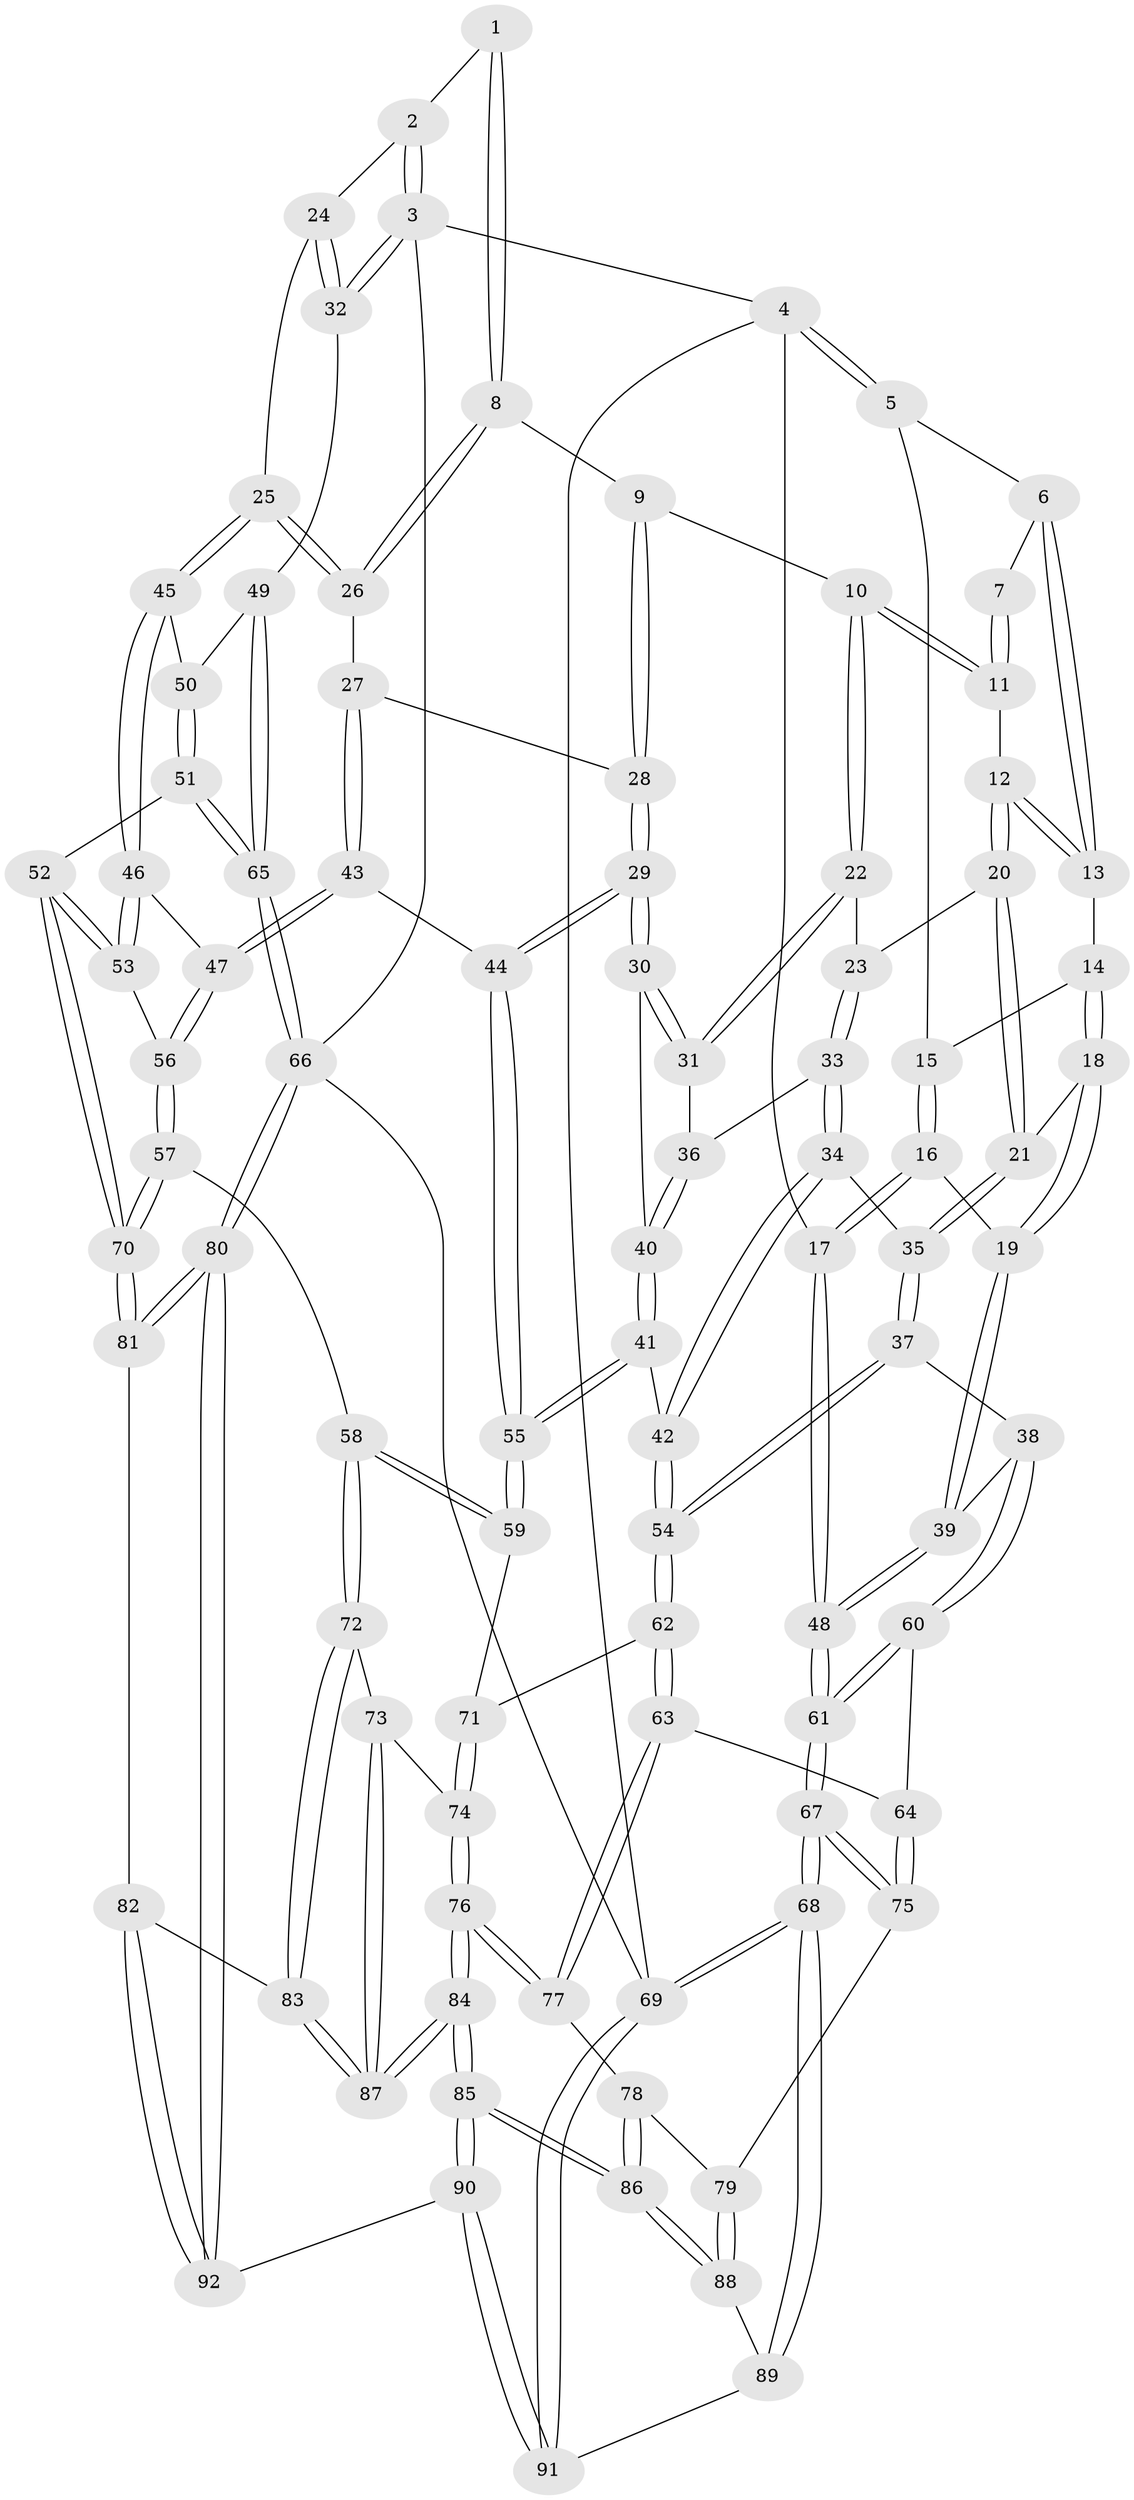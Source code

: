 // Generated by graph-tools (version 1.1) at 2025/03/03/09/25 03:03:14]
// undirected, 92 vertices, 227 edges
graph export_dot {
graph [start="1"]
  node [color=gray90,style=filled];
  1 [pos="+0.7647889628092127+0"];
  2 [pos="+1+0"];
  3 [pos="+1+0"];
  4 [pos="+0+0"];
  5 [pos="+0+0"];
  6 [pos="+0.19746375484556844+0"];
  7 [pos="+0.4521775979989354+0"];
  8 [pos="+0.6754915593125296+0.1408197154221989"];
  9 [pos="+0.5357375927713242+0.1460453700988469"];
  10 [pos="+0.5237421214581387+0.1448689353252014"];
  11 [pos="+0.48317642356045504+0.08485426214449347"];
  12 [pos="+0.2987492510138226+0.11641117353178865"];
  13 [pos="+0.2838540524137874+0.09676021306683112"];
  14 [pos="+0.15758015605103792+0.13264195369922457"];
  15 [pos="+0.11838411389537766+0.09730059337063054"];
  16 [pos="+0.04201824931150156+0.22562653112266362"];
  17 [pos="+0+0.16234256351296267"];
  18 [pos="+0.17584180047594306+0.254065565588289"];
  19 [pos="+0.1374849644582506+0.28603669363953377"];
  20 [pos="+0.29472376170383036+0.20520682616826114"];
  21 [pos="+0.2695877372943473+0.23620072011884866"];
  22 [pos="+0.510931517664252+0.1654037778002739"];
  23 [pos="+0.41604778421235955+0.2289047707077899"];
  24 [pos="+0.853856821193544+0.17212754314103682"];
  25 [pos="+0.7962651203369256+0.233091029797321"];
  26 [pos="+0.7695419575747459+0.22966370289279053"];
  27 [pos="+0.7442476719149239+0.2586965649509108"];
  28 [pos="+0.6098743230774927+0.3333476735699497"];
  29 [pos="+0.5721850399617247+0.37176831343207367"];
  30 [pos="+0.5378543772217812+0.3558274092631644"];
  31 [pos="+0.5148628617601089+0.2593638105225104"];
  32 [pos="+1+0.2491662283313359"];
  33 [pos="+0.4077310178661023+0.31515390238058505"];
  34 [pos="+0.33873554539874634+0.35183877421414134"];
  35 [pos="+0.32147292947335626+0.3424172239370645"];
  36 [pos="+0.42857516632295334+0.32640060439990126"];
  37 [pos="+0.1849708319416507+0.41224652459321187"];
  38 [pos="+0.13785109886765026+0.4117639898798619"];
  39 [pos="+0.1275936659831515+0.4012630710193484"];
  40 [pos="+0.477141048335083+0.3678999047932279"];
  41 [pos="+0.4532931098754237+0.4092790807815801"];
  42 [pos="+0.37101225460207643+0.47570751708712306"];
  43 [pos="+0.6967240178903764+0.428879839977789"];
  44 [pos="+0.5911567816926575+0.42786315375239053"];
  45 [pos="+0.8249787016660521+0.26746851386594817"];
  46 [pos="+0.826321967778375+0.4165844550524495"];
  47 [pos="+0.7224646478509185+0.45703380842462704"];
  48 [pos="+0+0.45299024446052216"];
  49 [pos="+1+0.2792922171732507"];
  50 [pos="+0.9063160266924193+0.2994727889066948"];
  51 [pos="+1+0.5719722778731068"];
  52 [pos="+0.9738200710424268+0.5751385968551153"];
  53 [pos="+0.8660828378722835+0.471865330294831"];
  54 [pos="+0.3647507754270622+0.5023331713303439"];
  55 [pos="+0.5628017816622959+0.5088456148461404"];
  56 [pos="+0.7249539769048435+0.5094233272861295"];
  57 [pos="+0.7040384831763309+0.6316948358739408"];
  58 [pos="+0.6471863040864174+0.6388943509905436"];
  59 [pos="+0.5574685963499965+0.5430957692230629"];
  60 [pos="+0.15449541947867484+0.54666559281464"];
  61 [pos="+0+0.7149227110262748"];
  62 [pos="+0.37361528338369115+0.5548769624439444"];
  63 [pos="+0.3617515181671785+0.5736263919810412"];
  64 [pos="+0.1926161497530815+0.5825287807391272"];
  65 [pos="+1+0.5890342948497278"];
  66 [pos="+1+1"];
  67 [pos="+0+0.8804187482468211"];
  68 [pos="+0+1"];
  69 [pos="+0+1"];
  70 [pos="+0.8075541053936927+0.6663615609737124"];
  71 [pos="+0.45211025241844316+0.5517339128903265"];
  72 [pos="+0.6004749975207682+0.7072635490292428"];
  73 [pos="+0.5977708883759152+0.7086803779271039"];
  74 [pos="+0.5161328322777718+0.718524914313109"];
  75 [pos="+0.17809535332254228+0.6644480488121174"];
  76 [pos="+0.4168065110383264+0.7358328719295438"];
  77 [pos="+0.3723184893883917+0.7037022116882894"];
  78 [pos="+0.32028565363400346+0.7355974437938515"];
  79 [pos="+0.24458742605261638+0.7602139558597263"];
  80 [pos="+1+1"];
  81 [pos="+0.8297113474795732+0.9150599357927227"];
  82 [pos="+0.6915794126506469+0.8819158259137586"];
  83 [pos="+0.6720871831000209+0.869480859318945"];
  84 [pos="+0.4557642552441201+0.9394261129236997"];
  85 [pos="+0.40364995690666894+1"];
  86 [pos="+0.33855272870007125+0.9120349927617412"];
  87 [pos="+0.5154041442203886+0.8956835641192024"];
  88 [pos="+0.23364147591298473+0.7775845725817419"];
  89 [pos="+0.202102400216015+0.8063546718483614"];
  90 [pos="+0.39116563043843905+1"];
  91 [pos="+0.3895992615385069+1"];
  92 [pos="+0.45760600417254454+1"];
  1 -- 2;
  1 -- 8;
  1 -- 8;
  2 -- 3;
  2 -- 3;
  2 -- 24;
  3 -- 4;
  3 -- 32;
  3 -- 32;
  3 -- 66;
  4 -- 5;
  4 -- 5;
  4 -- 17;
  4 -- 69;
  5 -- 6;
  5 -- 15;
  6 -- 7;
  6 -- 13;
  6 -- 13;
  7 -- 11;
  7 -- 11;
  8 -- 9;
  8 -- 26;
  8 -- 26;
  9 -- 10;
  9 -- 28;
  9 -- 28;
  10 -- 11;
  10 -- 11;
  10 -- 22;
  10 -- 22;
  11 -- 12;
  12 -- 13;
  12 -- 13;
  12 -- 20;
  12 -- 20;
  13 -- 14;
  14 -- 15;
  14 -- 18;
  14 -- 18;
  15 -- 16;
  15 -- 16;
  16 -- 17;
  16 -- 17;
  16 -- 19;
  17 -- 48;
  17 -- 48;
  18 -- 19;
  18 -- 19;
  18 -- 21;
  19 -- 39;
  19 -- 39;
  20 -- 21;
  20 -- 21;
  20 -- 23;
  21 -- 35;
  21 -- 35;
  22 -- 23;
  22 -- 31;
  22 -- 31;
  23 -- 33;
  23 -- 33;
  24 -- 25;
  24 -- 32;
  24 -- 32;
  25 -- 26;
  25 -- 26;
  25 -- 45;
  25 -- 45;
  26 -- 27;
  27 -- 28;
  27 -- 43;
  27 -- 43;
  28 -- 29;
  28 -- 29;
  29 -- 30;
  29 -- 30;
  29 -- 44;
  29 -- 44;
  30 -- 31;
  30 -- 31;
  30 -- 40;
  31 -- 36;
  32 -- 49;
  33 -- 34;
  33 -- 34;
  33 -- 36;
  34 -- 35;
  34 -- 42;
  34 -- 42;
  35 -- 37;
  35 -- 37;
  36 -- 40;
  36 -- 40;
  37 -- 38;
  37 -- 54;
  37 -- 54;
  38 -- 39;
  38 -- 60;
  38 -- 60;
  39 -- 48;
  39 -- 48;
  40 -- 41;
  40 -- 41;
  41 -- 42;
  41 -- 55;
  41 -- 55;
  42 -- 54;
  42 -- 54;
  43 -- 44;
  43 -- 47;
  43 -- 47;
  44 -- 55;
  44 -- 55;
  45 -- 46;
  45 -- 46;
  45 -- 50;
  46 -- 47;
  46 -- 53;
  46 -- 53;
  47 -- 56;
  47 -- 56;
  48 -- 61;
  48 -- 61;
  49 -- 50;
  49 -- 65;
  49 -- 65;
  50 -- 51;
  50 -- 51;
  51 -- 52;
  51 -- 65;
  51 -- 65;
  52 -- 53;
  52 -- 53;
  52 -- 70;
  52 -- 70;
  53 -- 56;
  54 -- 62;
  54 -- 62;
  55 -- 59;
  55 -- 59;
  56 -- 57;
  56 -- 57;
  57 -- 58;
  57 -- 70;
  57 -- 70;
  58 -- 59;
  58 -- 59;
  58 -- 72;
  58 -- 72;
  59 -- 71;
  60 -- 61;
  60 -- 61;
  60 -- 64;
  61 -- 67;
  61 -- 67;
  62 -- 63;
  62 -- 63;
  62 -- 71;
  63 -- 64;
  63 -- 77;
  63 -- 77;
  64 -- 75;
  64 -- 75;
  65 -- 66;
  65 -- 66;
  66 -- 80;
  66 -- 80;
  66 -- 69;
  67 -- 68;
  67 -- 68;
  67 -- 75;
  67 -- 75;
  68 -- 69;
  68 -- 69;
  68 -- 89;
  68 -- 89;
  69 -- 91;
  69 -- 91;
  70 -- 81;
  70 -- 81;
  71 -- 74;
  71 -- 74;
  72 -- 73;
  72 -- 83;
  72 -- 83;
  73 -- 74;
  73 -- 87;
  73 -- 87;
  74 -- 76;
  74 -- 76;
  75 -- 79;
  76 -- 77;
  76 -- 77;
  76 -- 84;
  76 -- 84;
  77 -- 78;
  78 -- 79;
  78 -- 86;
  78 -- 86;
  79 -- 88;
  79 -- 88;
  80 -- 81;
  80 -- 81;
  80 -- 92;
  80 -- 92;
  81 -- 82;
  82 -- 83;
  82 -- 92;
  82 -- 92;
  83 -- 87;
  83 -- 87;
  84 -- 85;
  84 -- 85;
  84 -- 87;
  84 -- 87;
  85 -- 86;
  85 -- 86;
  85 -- 90;
  85 -- 90;
  86 -- 88;
  86 -- 88;
  88 -- 89;
  89 -- 91;
  90 -- 91;
  90 -- 91;
  90 -- 92;
}
